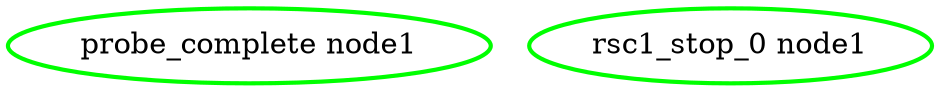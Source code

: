  digraph "g" {
"probe_complete node1" [ style=bold color="green" fontcolor="black" ]
"rsc1_stop_0 node1" [ style=bold color="green" fontcolor="black" ]
}
